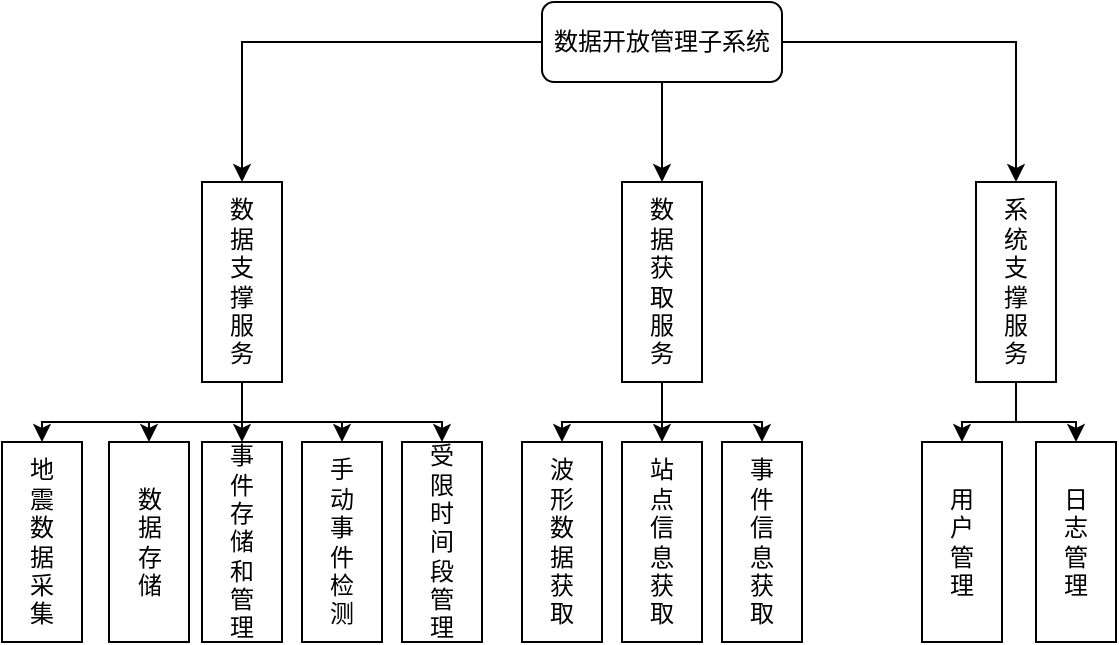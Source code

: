 <mxfile version="24.4.9" type="github">
  <diagram name="第 1 页" id="cdS7wGxZfgx50256-IFS">
    <mxGraphModel dx="1562" dy="845" grid="1" gridSize="10" guides="1" tooltips="1" connect="1" arrows="1" fold="1" page="1" pageScale="1" pageWidth="827" pageHeight="1169" math="0" shadow="0">
      <root>
        <mxCell id="0" />
        <mxCell id="1" parent="0" />
        <mxCell id="oCZi5mVXA12Okv_876nI-15" style="edgeStyle=orthogonalEdgeStyle;rounded=0;orthogonalLoop=1;jettySize=auto;html=1;entryX=0.5;entryY=0;entryDx=0;entryDy=0;" edge="1" parent="1" source="oCZi5mVXA12Okv_876nI-1" target="oCZi5mVXA12Okv_876nI-3">
          <mxGeometry relative="1" as="geometry" />
        </mxCell>
        <mxCell id="oCZi5mVXA12Okv_876nI-16" style="edgeStyle=orthogonalEdgeStyle;rounded=0;orthogonalLoop=1;jettySize=auto;html=1;" edge="1" parent="1" source="oCZi5mVXA12Okv_876nI-1" target="oCZi5mVXA12Okv_876nI-2">
          <mxGeometry relative="1" as="geometry" />
        </mxCell>
        <mxCell id="oCZi5mVXA12Okv_876nI-17" style="edgeStyle=orthogonalEdgeStyle;rounded=0;orthogonalLoop=1;jettySize=auto;html=1;" edge="1" parent="1" source="oCZi5mVXA12Okv_876nI-1" target="oCZi5mVXA12Okv_876nI-4">
          <mxGeometry relative="1" as="geometry" />
        </mxCell>
        <mxCell id="oCZi5mVXA12Okv_876nI-1" value="数据开放管理子系统" style="rounded=1;whiteSpace=wrap;html=1;" vertex="1" parent="1">
          <mxGeometry x="610" y="190" width="120" height="40" as="geometry" />
        </mxCell>
        <mxCell id="oCZi5mVXA12Okv_876nI-18" style="edgeStyle=orthogonalEdgeStyle;rounded=0;orthogonalLoop=1;jettySize=auto;html=1;entryX=0.5;entryY=0;entryDx=0;entryDy=0;exitX=0.5;exitY=1;exitDx=0;exitDy=0;" edge="1" parent="1" source="oCZi5mVXA12Okv_876nI-2" target="oCZi5mVXA12Okv_876nI-5">
          <mxGeometry relative="1" as="geometry">
            <Array as="points">
              <mxPoint x="460" y="400" />
              <mxPoint x="360" y="400" />
            </Array>
          </mxGeometry>
        </mxCell>
        <mxCell id="oCZi5mVXA12Okv_876nI-20" style="edgeStyle=orthogonalEdgeStyle;rounded=0;orthogonalLoop=1;jettySize=auto;html=1;entryX=0.5;entryY=0;entryDx=0;entryDy=0;" edge="1" parent="1" source="oCZi5mVXA12Okv_876nI-2" target="oCZi5mVXA12Okv_876nI-7">
          <mxGeometry relative="1" as="geometry" />
        </mxCell>
        <mxCell id="oCZi5mVXA12Okv_876nI-21" style="edgeStyle=orthogonalEdgeStyle;rounded=0;orthogonalLoop=1;jettySize=auto;html=1;entryX=0.5;entryY=0;entryDx=0;entryDy=0;" edge="1" parent="1" target="oCZi5mVXA12Okv_876nI-6">
          <mxGeometry relative="1" as="geometry">
            <mxPoint x="460" y="380" as="sourcePoint" />
            <Array as="points">
              <mxPoint x="460" y="400" />
              <mxPoint x="414" y="400" />
            </Array>
          </mxGeometry>
        </mxCell>
        <mxCell id="oCZi5mVXA12Okv_876nI-22" style="edgeStyle=orthogonalEdgeStyle;rounded=0;orthogonalLoop=1;jettySize=auto;html=1;" edge="1" parent="1" target="oCZi5mVXA12Okv_876nI-8">
          <mxGeometry relative="1" as="geometry">
            <mxPoint x="460" y="380" as="sourcePoint" />
            <Array as="points">
              <mxPoint x="460" y="400" />
              <mxPoint x="510" y="400" />
            </Array>
          </mxGeometry>
        </mxCell>
        <mxCell id="oCZi5mVXA12Okv_876nI-23" style="edgeStyle=orthogonalEdgeStyle;rounded=0;orthogonalLoop=1;jettySize=auto;html=1;entryX=0.5;entryY=0;entryDx=0;entryDy=0;" edge="1" parent="1" source="oCZi5mVXA12Okv_876nI-2" target="oCZi5mVXA12Okv_876nI-9">
          <mxGeometry relative="1" as="geometry">
            <Array as="points">
              <mxPoint x="460" y="400" />
              <mxPoint x="560" y="400" />
            </Array>
          </mxGeometry>
        </mxCell>
        <mxCell id="oCZi5mVXA12Okv_876nI-2" value="数&lt;div&gt;据&lt;/div&gt;&lt;div&gt;支&lt;/div&gt;&lt;div&gt;撑&lt;/div&gt;&lt;div&gt;服&lt;/div&gt;&lt;div&gt;务&lt;/div&gt;" style="rounded=0;whiteSpace=wrap;html=1;" vertex="1" parent="1">
          <mxGeometry x="440" y="280" width="40" height="100" as="geometry" />
        </mxCell>
        <mxCell id="oCZi5mVXA12Okv_876nI-24" style="edgeStyle=orthogonalEdgeStyle;rounded=0;orthogonalLoop=1;jettySize=auto;html=1;entryX=0.5;entryY=0;entryDx=0;entryDy=0;" edge="1" parent="1" source="oCZi5mVXA12Okv_876nI-3" target="oCZi5mVXA12Okv_876nI-11">
          <mxGeometry relative="1" as="geometry" />
        </mxCell>
        <mxCell id="oCZi5mVXA12Okv_876nI-26" style="edgeStyle=orthogonalEdgeStyle;rounded=0;orthogonalLoop=1;jettySize=auto;html=1;entryX=0.5;entryY=0;entryDx=0;entryDy=0;exitX=0.5;exitY=1;exitDx=0;exitDy=0;" edge="1" parent="1" source="oCZi5mVXA12Okv_876nI-3" target="oCZi5mVXA12Okv_876nI-10">
          <mxGeometry relative="1" as="geometry">
            <Array as="points">
              <mxPoint x="670" y="400" />
              <mxPoint x="620" y="400" />
            </Array>
          </mxGeometry>
        </mxCell>
        <mxCell id="oCZi5mVXA12Okv_876nI-27" style="edgeStyle=orthogonalEdgeStyle;rounded=0;orthogonalLoop=1;jettySize=auto;html=1;" edge="1" parent="1" source="oCZi5mVXA12Okv_876nI-3" target="oCZi5mVXA12Okv_876nI-12">
          <mxGeometry relative="1" as="geometry">
            <Array as="points">
              <mxPoint x="670" y="400" />
              <mxPoint x="720" y="400" />
            </Array>
          </mxGeometry>
        </mxCell>
        <mxCell id="oCZi5mVXA12Okv_876nI-3" value="数&lt;div&gt;据&lt;/div&gt;&lt;div&gt;获&lt;/div&gt;&lt;div&gt;取&lt;/div&gt;&lt;div&gt;服&lt;/div&gt;&lt;div&gt;务&lt;/div&gt;" style="rounded=0;whiteSpace=wrap;html=1;" vertex="1" parent="1">
          <mxGeometry x="650" y="280" width="40" height="100" as="geometry" />
        </mxCell>
        <mxCell id="oCZi5mVXA12Okv_876nI-28" value="" style="edgeStyle=orthogonalEdgeStyle;rounded=0;orthogonalLoop=1;jettySize=auto;html=1;" edge="1" parent="1" source="oCZi5mVXA12Okv_876nI-4" target="oCZi5mVXA12Okv_876nI-14">
          <mxGeometry relative="1" as="geometry" />
        </mxCell>
        <mxCell id="oCZi5mVXA12Okv_876nI-29" style="edgeStyle=orthogonalEdgeStyle;rounded=0;orthogonalLoop=1;jettySize=auto;html=1;entryX=0.5;entryY=0;entryDx=0;entryDy=0;" edge="1" parent="1" source="oCZi5mVXA12Okv_876nI-4" target="oCZi5mVXA12Okv_876nI-13">
          <mxGeometry relative="1" as="geometry" />
        </mxCell>
        <mxCell id="oCZi5mVXA12Okv_876nI-4" value="系&lt;div&gt;统&lt;/div&gt;&lt;div&gt;支&lt;/div&gt;&lt;div&gt;撑&lt;/div&gt;&lt;div&gt;服&lt;/div&gt;&lt;div&gt;务&lt;/div&gt;" style="rounded=0;whiteSpace=wrap;html=1;" vertex="1" parent="1">
          <mxGeometry x="827" y="280" width="40" height="100" as="geometry" />
        </mxCell>
        <mxCell id="oCZi5mVXA12Okv_876nI-5" value="地&lt;div&gt;震&lt;/div&gt;&lt;div&gt;数&lt;/div&gt;&lt;div&gt;据&lt;/div&gt;&lt;div&gt;采&lt;/div&gt;&lt;div&gt;集&lt;/div&gt;" style="rounded=0;whiteSpace=wrap;html=1;" vertex="1" parent="1">
          <mxGeometry x="340" y="410" width="40" height="100" as="geometry" />
        </mxCell>
        <mxCell id="oCZi5mVXA12Okv_876nI-6" value="数&lt;div&gt;据&lt;/div&gt;&lt;div&gt;存&lt;/div&gt;&lt;div&gt;储&lt;/div&gt;" style="rounded=0;whiteSpace=wrap;html=1;" vertex="1" parent="1">
          <mxGeometry x="393.5" y="410" width="40" height="100" as="geometry" />
        </mxCell>
        <mxCell id="oCZi5mVXA12Okv_876nI-7" value="事&lt;div&gt;件&lt;/div&gt;&lt;div&gt;存&lt;/div&gt;&lt;div&gt;储&lt;/div&gt;&lt;div&gt;和&lt;/div&gt;&lt;div&gt;管&lt;/div&gt;&lt;div&gt;理&lt;/div&gt;" style="rounded=0;whiteSpace=wrap;html=1;" vertex="1" parent="1">
          <mxGeometry x="440" y="410" width="40" height="100" as="geometry" />
        </mxCell>
        <mxCell id="oCZi5mVXA12Okv_876nI-8" value="手&lt;div&gt;动&lt;/div&gt;&lt;div&gt;事&lt;/div&gt;&lt;div&gt;件&lt;/div&gt;&lt;div&gt;检&lt;/div&gt;&lt;div&gt;测&lt;/div&gt;" style="rounded=0;whiteSpace=wrap;html=1;" vertex="1" parent="1">
          <mxGeometry x="490" y="410" width="40" height="100" as="geometry" />
        </mxCell>
        <mxCell id="oCZi5mVXA12Okv_876nI-9" value="受&lt;div&gt;限&lt;/div&gt;&lt;div&gt;时&lt;/div&gt;&lt;div&gt;间&lt;/div&gt;&lt;div&gt;段&lt;/div&gt;&lt;div&gt;管&lt;/div&gt;&lt;div&gt;理&lt;/div&gt;" style="rounded=0;whiteSpace=wrap;html=1;" vertex="1" parent="1">
          <mxGeometry x="540" y="410" width="40" height="100" as="geometry" />
        </mxCell>
        <mxCell id="oCZi5mVXA12Okv_876nI-10" value="波&lt;div&gt;形&lt;/div&gt;&lt;div&gt;数&lt;/div&gt;&lt;div&gt;据&lt;/div&gt;&lt;div&gt;获&lt;/div&gt;&lt;div&gt;取&lt;/div&gt;" style="rounded=0;whiteSpace=wrap;html=1;" vertex="1" parent="1">
          <mxGeometry x="600" y="410" width="40" height="100" as="geometry" />
        </mxCell>
        <mxCell id="oCZi5mVXA12Okv_876nI-11" value="站&lt;div&gt;点&lt;/div&gt;&lt;div&gt;信&lt;/div&gt;&lt;div&gt;息&lt;/div&gt;&lt;div&gt;获&lt;/div&gt;&lt;div&gt;取&lt;/div&gt;" style="rounded=0;whiteSpace=wrap;html=1;" vertex="1" parent="1">
          <mxGeometry x="650" y="410" width="40" height="100" as="geometry" />
        </mxCell>
        <mxCell id="oCZi5mVXA12Okv_876nI-12" value="事&lt;div&gt;件&lt;/div&gt;&lt;div&gt;信&lt;/div&gt;&lt;div&gt;息&lt;/div&gt;&lt;div&gt;获&lt;/div&gt;&lt;div&gt;取&lt;/div&gt;" style="rounded=0;whiteSpace=wrap;html=1;" vertex="1" parent="1">
          <mxGeometry x="700" y="410" width="40" height="100" as="geometry" />
        </mxCell>
        <mxCell id="oCZi5mVXA12Okv_876nI-13" value="用&lt;div&gt;户&lt;/div&gt;&lt;div&gt;管&lt;/div&gt;&lt;div&gt;理&lt;/div&gt;" style="rounded=0;whiteSpace=wrap;html=1;" vertex="1" parent="1">
          <mxGeometry x="800" y="410" width="40" height="100" as="geometry" />
        </mxCell>
        <mxCell id="oCZi5mVXA12Okv_876nI-14" value="日&lt;div&gt;志&lt;/div&gt;&lt;div&gt;管&lt;/div&gt;&lt;div&gt;理&lt;/div&gt;" style="rounded=0;whiteSpace=wrap;html=1;" vertex="1" parent="1">
          <mxGeometry x="857" y="410" width="40" height="100" as="geometry" />
        </mxCell>
      </root>
    </mxGraphModel>
  </diagram>
</mxfile>
